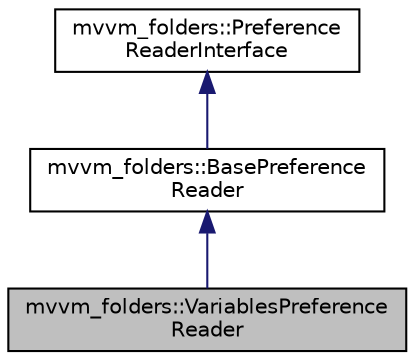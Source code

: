 digraph "mvvm_folders::VariablesPreferenceReader"
{
 // LATEX_PDF_SIZE
  edge [fontname="Helvetica",fontsize="10",labelfontname="Helvetica",labelfontsize="10"];
  node [fontname="Helvetica",fontsize="10",shape=record];
  Node1 [label="mvvm_folders::VariablesPreference\lReader",height=0.2,width=0.4,color="black", fillcolor="grey75", style="filled", fontcolor="black",tooltip=" "];
  Node2 -> Node1 [dir="back",color="midnightblue",fontsize="10",style="solid",fontname="Helvetica"];
  Node2 [label="mvvm_folders::BasePreference\lReader",height=0.2,width=0.4,color="black", fillcolor="white", style="filled",URL="$classmvvm__folders_1_1_base_preference_reader.html",tooltip=" "];
  Node3 -> Node2 [dir="back",color="midnightblue",fontsize="10",style="solid",fontname="Helvetica"];
  Node3 [label="mvvm_folders::Preference\lReaderInterface",height=0.2,width=0.4,color="black", fillcolor="white", style="filled",URL="$classmvvm__folders_1_1_preference_reader_interface.html",tooltip=" "];
}
